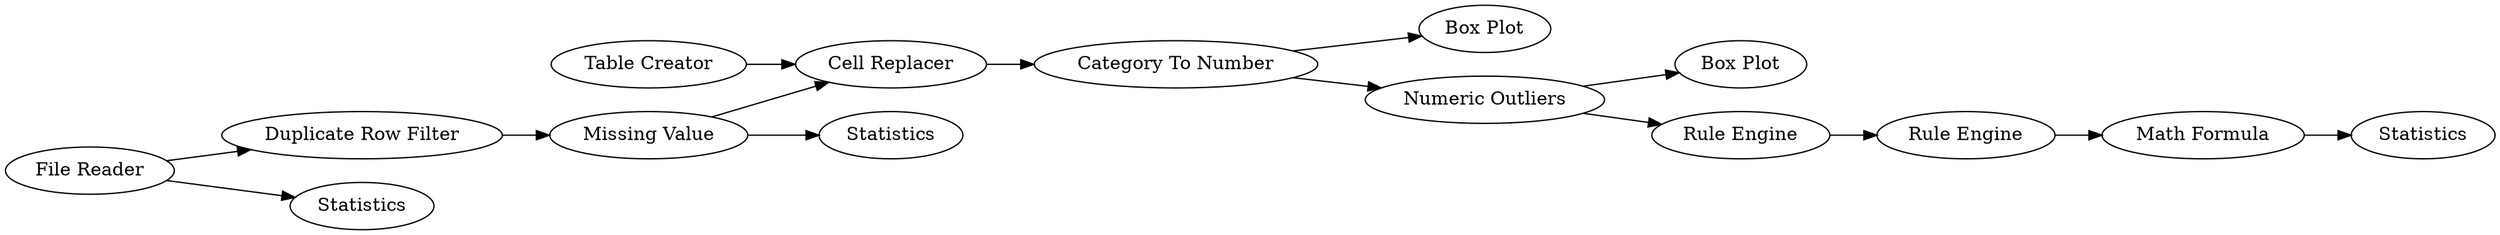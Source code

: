 digraph {
	"2765167588746826265_17" [label="Box Plot"]
	"2765167588746826265_11" [label="Duplicate Row Filter"]
	"2765167588746826265_12" [label="Rule Engine"]
	"2765167588746826265_6" [label="Cell Replacer"]
	"2765167588746826265_18" [label="Box Plot"]
	"2765167588746826265_21" [label="Math Formula"]
	"2765167588746826265_2" [label=Statistics]
	"2765167588746826265_10" [label="Rule Engine"]
	"2765167588746826265_20" [label=Statistics]
	"2765167588746826265_1" [label="File Reader"]
	"2765167588746826265_19" [label=Statistics]
	"2765167588746826265_5" [label="Missing Value"]
	"2765167588746826265_8" [label="Category To Number"]
	"2765167588746826265_9" [label="Numeric Outliers"]
	"2765167588746826265_4" [label="Table Creator"]
	"2765167588746826265_10" -> "2765167588746826265_12"
	"2765167588746826265_9" -> "2765167588746826265_10"
	"2765167588746826265_5" -> "2765167588746826265_6"
	"2765167588746826265_1" -> "2765167588746826265_2"
	"2765167588746826265_1" -> "2765167588746826265_11"
	"2765167588746826265_8" -> "2765167588746826265_9"
	"2765167588746826265_9" -> "2765167588746826265_18"
	"2765167588746826265_12" -> "2765167588746826265_21"
	"2765167588746826265_21" -> "2765167588746826265_20"
	"2765167588746826265_4" -> "2765167588746826265_6"
	"2765167588746826265_6" -> "2765167588746826265_8"
	"2765167588746826265_8" -> "2765167588746826265_17"
	"2765167588746826265_5" -> "2765167588746826265_19"
	"2765167588746826265_11" -> "2765167588746826265_5"
	rankdir=LR
}
